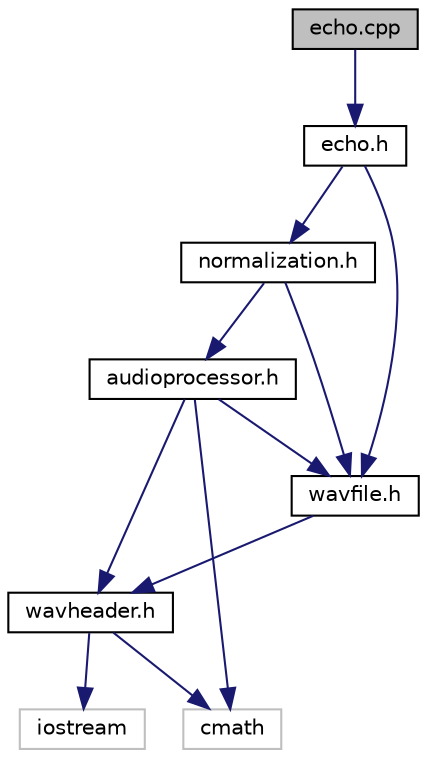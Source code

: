 digraph "echo.cpp"
{
 // LATEX_PDF_SIZE
  edge [fontname="Helvetica",fontsize="10",labelfontname="Helvetica",labelfontsize="10"];
  node [fontname="Helvetica",fontsize="10",shape=record];
  Node1 [label="echo.cpp",height=0.2,width=0.4,color="black", fillcolor="grey75", style="filled", fontcolor="black",tooltip=" "];
  Node1 -> Node2 [color="midnightblue",fontsize="10",style="solid"];
  Node2 [label="echo.h",height=0.2,width=0.4,color="black", fillcolor="white", style="filled",URL="$d3/d25/echo_8h.html",tooltip=" "];
  Node2 -> Node3 [color="midnightblue",fontsize="10",style="solid"];
  Node3 [label="normalization.h",height=0.2,width=0.4,color="black", fillcolor="white", style="filled",URL="$da/dd7/normalization_8h.html",tooltip=" "];
  Node3 -> Node4 [color="midnightblue",fontsize="10",style="solid"];
  Node4 [label="audioprocessor.h",height=0.2,width=0.4,color="black", fillcolor="white", style="filled",URL="$dd/d5a/audioprocessor_8h.html",tooltip=" "];
  Node4 -> Node5 [color="midnightblue",fontsize="10",style="solid"];
  Node5 [label="wavheader.h",height=0.2,width=0.4,color="black", fillcolor="white", style="filled",URL="$dd/d2d/wavheader_8h.html",tooltip=" "];
  Node5 -> Node6 [color="midnightblue",fontsize="10",style="solid"];
  Node6 [label="iostream",height=0.2,width=0.4,color="grey75", fillcolor="white", style="filled",tooltip=" "];
  Node5 -> Node7 [color="midnightblue",fontsize="10",style="solid"];
  Node7 [label="cmath",height=0.2,width=0.4,color="grey75", fillcolor="white", style="filled",tooltip=" "];
  Node4 -> Node8 [color="midnightblue",fontsize="10",style="solid"];
  Node8 [label="wavfile.h",height=0.2,width=0.4,color="black", fillcolor="white", style="filled",URL="$db/db8/wavfile_8h.html",tooltip=" "];
  Node8 -> Node5 [color="midnightblue",fontsize="10",style="solid"];
  Node4 -> Node7 [color="midnightblue",fontsize="10",style="solid"];
  Node3 -> Node8 [color="midnightblue",fontsize="10",style="solid"];
  Node2 -> Node8 [color="midnightblue",fontsize="10",style="solid"];
}
